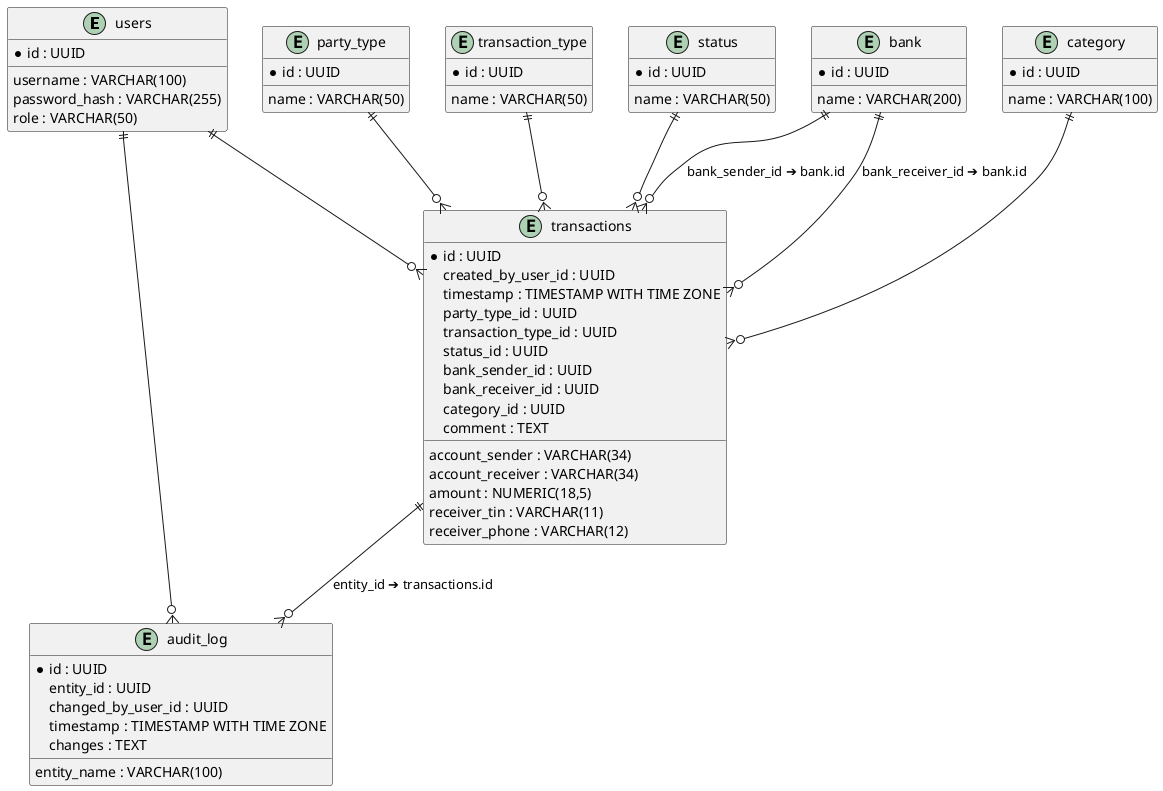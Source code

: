 @startuml
'skinparam linetype ortho
skinparam defaultFontName Arial

entity "users" as users {
  * id : UUID
    username : VARCHAR(100)
    password_hash : VARCHAR(255)
    role : VARCHAR(50)
}

entity "party_type" as party_type {
  * id : UUID
    name : VARCHAR(50)
}

entity "transaction_type" as transaction_type {
  * id : UUID
    name : VARCHAR(50)
}

entity "status" as status {
  * id : UUID
    name : VARCHAR(50)
}

entity "bank" as bank {
  * id : UUID
    name : VARCHAR(200)
}

entity "category" as category {
  * id : UUID
    name : VARCHAR(100)
}

entity "transactions" as transactions {
  * id : UUID
    created_by_user_id : UUID
    timestamp : TIMESTAMP WITH TIME ZONE
    party_type_id : UUID
    transaction_type_id : UUID
    status_id : UUID
    bank_sender_id : UUID
    account_sender : VARCHAR(34)
    bank_receiver_id : UUID
    account_receiver : VARCHAR(34)
    category_id : UUID
    amount : NUMERIC(18,5)
    receiver_tin : VARCHAR(11)
    receiver_phone : VARCHAR(12)
    comment : TEXT
}

entity "audit_log" as audit_log {
  * id : UUID
    entity_name : VARCHAR(100)
    entity_id : UUID
    changed_by_user_id : UUID
    timestamp : TIMESTAMP WITH TIME ZONE
    changes : TEXT
}

' Relationships
users          ||--o{ transactions
party_type     ||--o{ transactions
transaction_type ||--o{ transactions
status         ||--o{ transactions
bank           ||--o{ transactions       : "bank_sender_id ➔ bank.id"
bank           ||--o{ transactions       : "bank_receiver_id ➔ bank.id"
category       ||--o{ transactions
transactions   ||--o{ audit_log          : "entity_id ➔ transactions.id"
users          ||--o{ audit_log
@enduml

